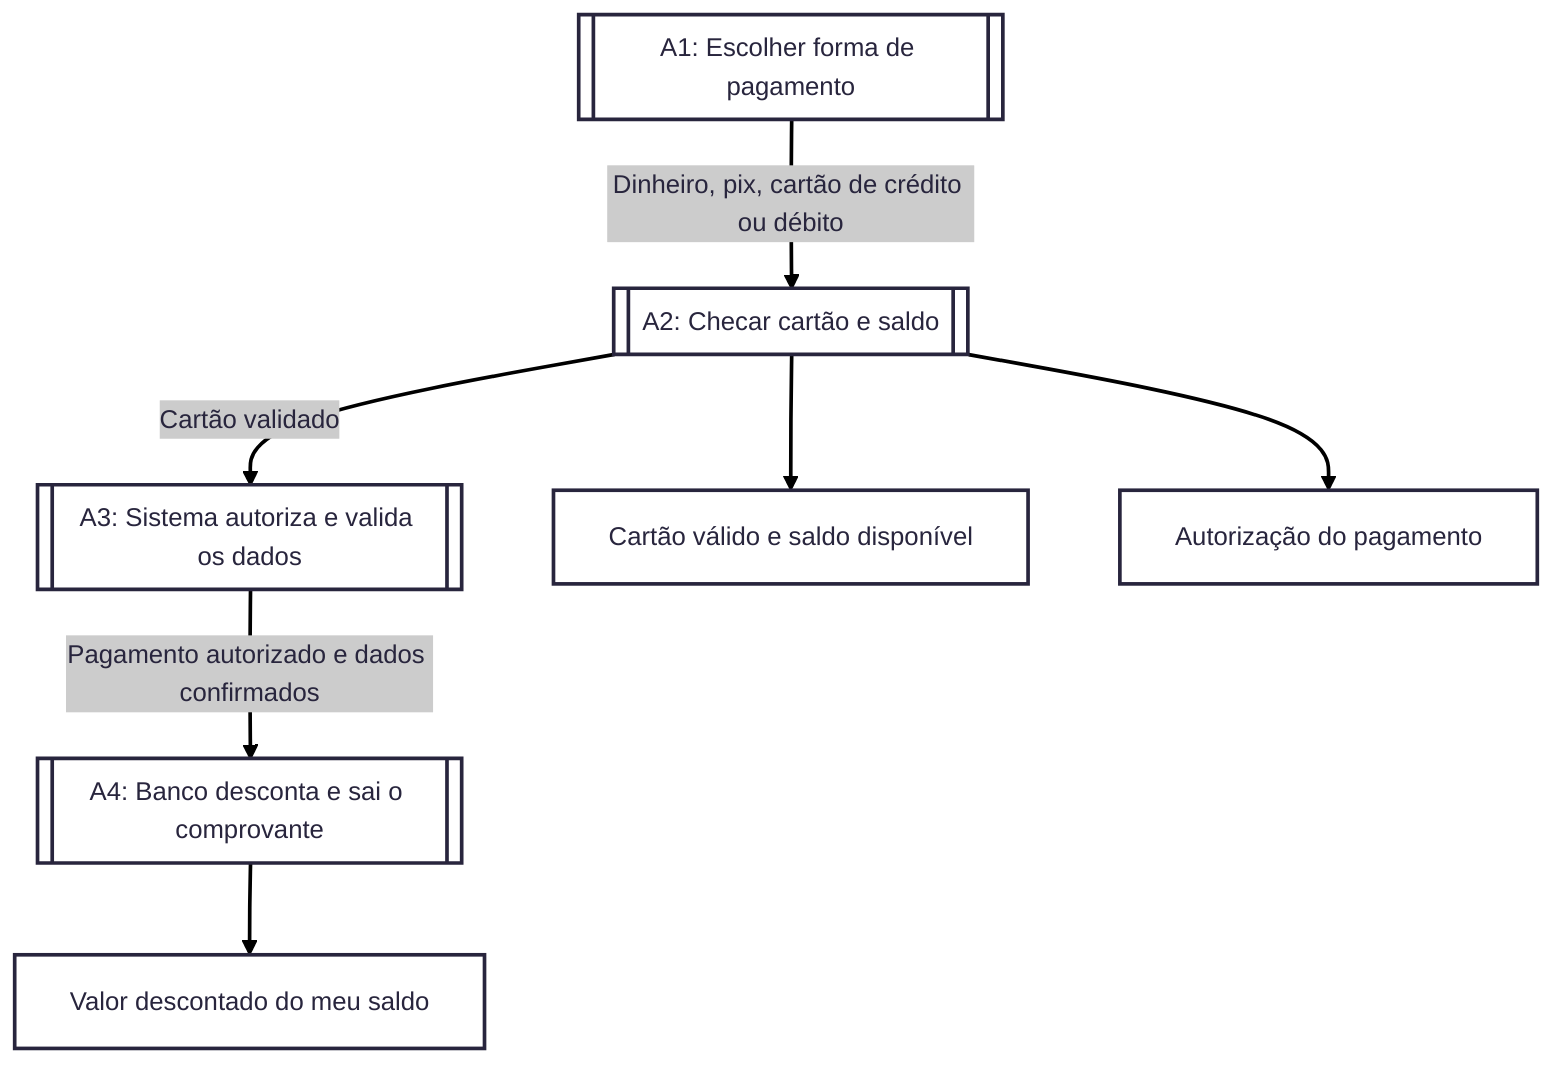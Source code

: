 ---
config:
      theme: redux
---
flowchart TB
        A1[[A1: Escolher forma de pagamento]]
        A2[[A2: Checar cartão e saldo]]
        A3[[A3: Sistema autoriza e valida os dados]]
        A4[[A4: Banco desconta e sai o comprovante]]

        %%Fluxo entre atividades
        A1 -->|Dinheiro, pix, cartão de crédito ou débito| A2
        A2 -->|Cartão validado| A3
        A3 -->|Pagamento autorizado e dados confirmados| A4

        %%Saídas finais
        A2 -->CS[Cartão válido e saldo disponível]
        A2 -->AP[Autorização do pagamento]
        A4 --> VS[Valor descontado do meu saldo]